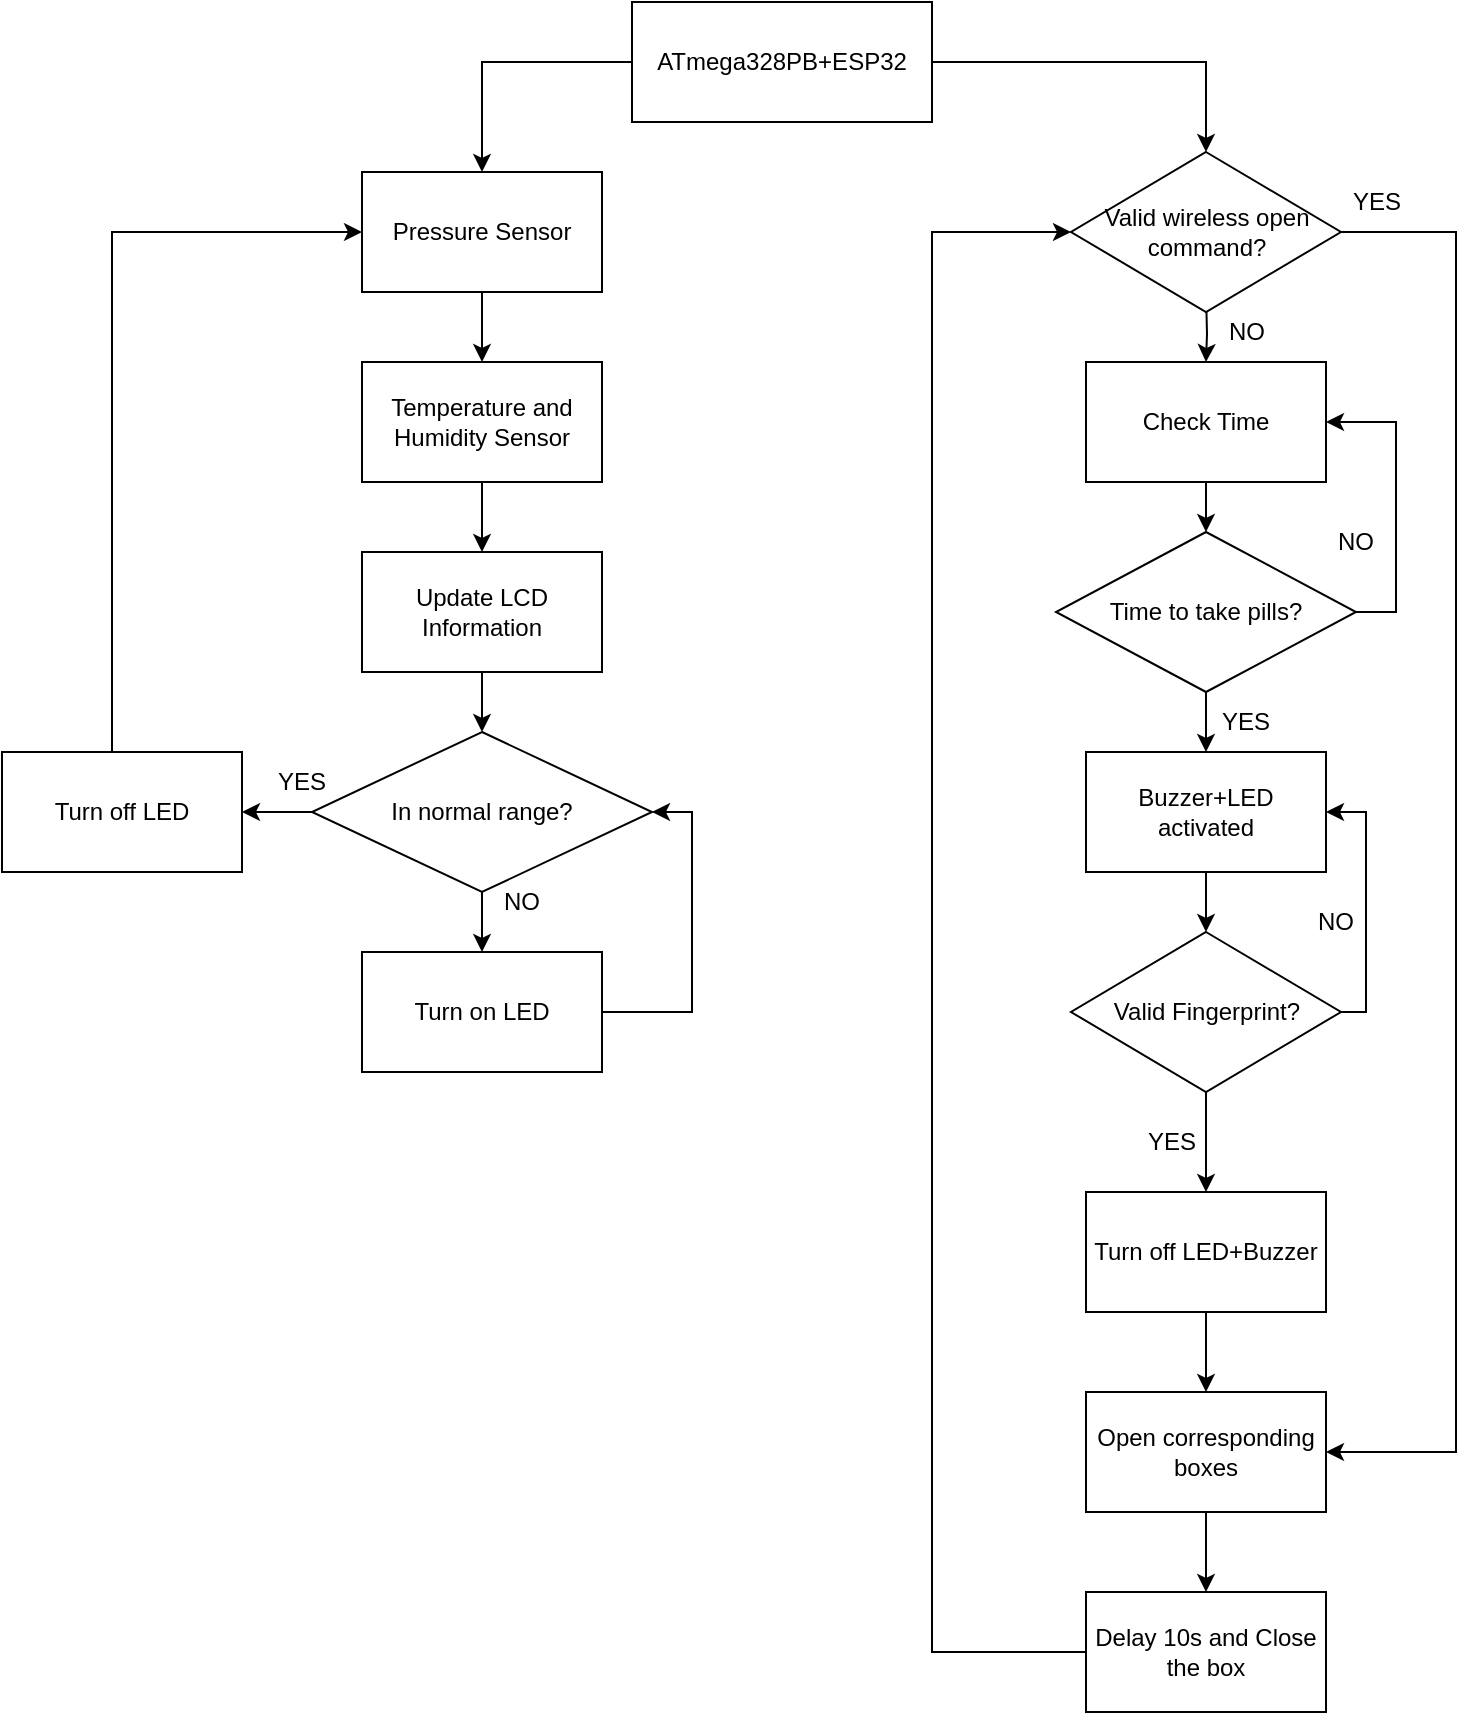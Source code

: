 <mxfile version="24.7.17">
  <diagram name="Page-1" id="3oqCPZfZELD4jqQkCCGS">
    <mxGraphModel dx="954" dy="619" grid="1" gridSize="10" guides="1" tooltips="1" connect="1" arrows="1" fold="1" page="1" pageScale="1" pageWidth="850" pageHeight="1100" math="0" shadow="0">
      <root>
        <mxCell id="0" />
        <mxCell id="1" parent="0" />
        <mxCell id="UfYxjM5iXiR9XIwEiB_p-26" style="edgeStyle=orthogonalEdgeStyle;rounded=0;orthogonalLoop=1;jettySize=auto;html=1;entryX=0.5;entryY=0;entryDx=0;entryDy=0;" parent="1" source="UdnOJE2SkY8sYelkArKK-1" target="UfYxjM5iXiR9XIwEiB_p-24" edge="1">
          <mxGeometry relative="1" as="geometry" />
        </mxCell>
        <mxCell id="UfYxjM5iXiR9XIwEiB_p-34" style="edgeStyle=orthogonalEdgeStyle;rounded=0;orthogonalLoop=1;jettySize=auto;html=1;entryX=0.5;entryY=0;entryDx=0;entryDy=0;" parent="1" source="UdnOJE2SkY8sYelkArKK-1" target="UfYxjM5iXiR9XIwEiB_p-13" edge="1">
          <mxGeometry relative="1" as="geometry" />
        </mxCell>
        <mxCell id="UdnOJE2SkY8sYelkArKK-1" value="ATmega328PB+ESP32" style="rounded=0;whiteSpace=wrap;html=1;" parent="1" vertex="1">
          <mxGeometry x="360" y="200" width="150" height="60" as="geometry" />
        </mxCell>
        <mxCell id="UdnOJE2SkY8sYelkArKK-9" value="NO" style="text;html=1;align=center;verticalAlign=middle;whiteSpace=wrap;rounded=0;" parent="1" vertex="1">
          <mxGeometry x="682" y="645" width="60" height="30" as="geometry" />
        </mxCell>
        <mxCell id="UfYxjM5iXiR9XIwEiB_p-11" value="" style="edgeStyle=orthogonalEdgeStyle;rounded=0;orthogonalLoop=1;jettySize=auto;html=1;" parent="1" source="UdnOJE2SkY8sYelkArKK-13" target="UfYxjM5iXiR9XIwEiB_p-10" edge="1">
          <mxGeometry relative="1" as="geometry" />
        </mxCell>
        <mxCell id="UdnOJE2SkY8sYelkArKK-13" value="Open corresponding boxes" style="rounded=0;whiteSpace=wrap;html=1;" parent="1" vertex="1">
          <mxGeometry x="587" y="895" width="120" height="60" as="geometry" />
        </mxCell>
        <mxCell id="UfYxjM5iXiR9XIwEiB_p-28" value="" style="edgeStyle=orthogonalEdgeStyle;rounded=0;orthogonalLoop=1;jettySize=auto;html=1;" parent="1" source="UdnOJE2SkY8sYelkArKK-24" target="UfYxjM5iXiR9XIwEiB_p-27" edge="1">
          <mxGeometry relative="1" as="geometry" />
        </mxCell>
        <mxCell id="UdnOJE2SkY8sYelkArKK-24" value="Temperature and Humidity Sensor" style="rounded=0;whiteSpace=wrap;html=1;" parent="1" vertex="1">
          <mxGeometry x="225" y="380" width="120" height="60" as="geometry" />
        </mxCell>
        <mxCell id="UfYxjM5iXiR9XIwEiB_p-20" value="" style="edgeStyle=orthogonalEdgeStyle;rounded=0;orthogonalLoop=1;jettySize=auto;html=1;" parent="1" source="UdnOJE2SkY8sYelkArKK-25" target="UfYxjM5iXiR9XIwEiB_p-19" edge="1">
          <mxGeometry relative="1" as="geometry" />
        </mxCell>
        <mxCell id="UfYxjM5iXiR9XIwEiB_p-39" value="" style="edgeStyle=orthogonalEdgeStyle;rounded=0;orthogonalLoop=1;jettySize=auto;html=1;" parent="1" source="UdnOJE2SkY8sYelkArKK-25" target="UfYxjM5iXiR9XIwEiB_p-36" edge="1">
          <mxGeometry relative="1" as="geometry" />
        </mxCell>
        <mxCell id="UdnOJE2SkY8sYelkArKK-25" value="In normal range?" style="rhombus;whiteSpace=wrap;html=1;" parent="1" vertex="1">
          <mxGeometry x="200" y="565" width="170" height="80" as="geometry" />
        </mxCell>
        <mxCell id="UfYxjM5iXiR9XIwEiB_p-9" value="" style="edgeStyle=orthogonalEdgeStyle;rounded=0;orthogonalLoop=1;jettySize=auto;html=1;" parent="1" source="UdnOJE2SkY8sYelkArKK-26" target="UdnOJE2SkY8sYelkArKK-13" edge="1">
          <mxGeometry relative="1" as="geometry" />
        </mxCell>
        <mxCell id="UdnOJE2SkY8sYelkArKK-26" value="Turn off LED+Buzzer" style="rounded=0;whiteSpace=wrap;html=1;" parent="1" vertex="1">
          <mxGeometry x="587" y="795" width="120" height="60" as="geometry" />
        </mxCell>
        <mxCell id="UdnOJE2SkY8sYelkArKK-46" value="NO" style="text;html=1;align=center;verticalAlign=middle;whiteSpace=wrap;rounded=0;" parent="1" vertex="1">
          <mxGeometry x="275" y="635" width="60" height="30" as="geometry" />
        </mxCell>
        <mxCell id="UdnOJE2SkY8sYelkArKK-47" value="YES" style="text;html=1;align=center;verticalAlign=middle;whiteSpace=wrap;rounded=0;" parent="1" vertex="1">
          <mxGeometry x="165" y="575" width="60" height="30" as="geometry" />
        </mxCell>
        <mxCell id="HZ4NUNk0_TFGMdiUWi96-20" value="" style="edgeStyle=orthogonalEdgeStyle;rounded=0;orthogonalLoop=1;jettySize=auto;html=1;" parent="1" target="HZ4NUNk0_TFGMdiUWi96-17" edge="1">
          <mxGeometry relative="1" as="geometry">
            <mxPoint x="647" y="345" as="sourcePoint" />
          </mxGeometry>
        </mxCell>
        <mxCell id="HZ4NUNk0_TFGMdiUWi96-40" value="" style="edgeStyle=orthogonalEdgeStyle;rounded=0;orthogonalLoop=1;jettySize=auto;html=1;" parent="1" source="HZ4NUNk0_TFGMdiUWi96-17" target="HZ4NUNk0_TFGMdiUWi96-39" edge="1">
          <mxGeometry relative="1" as="geometry" />
        </mxCell>
        <mxCell id="HZ4NUNk0_TFGMdiUWi96-17" value="Check Time" style="rounded=0;whiteSpace=wrap;html=1;" parent="1" vertex="1">
          <mxGeometry x="587" y="380" width="120" height="60" as="geometry" />
        </mxCell>
        <mxCell id="HZ4NUNk0_TFGMdiUWi96-36" value="YES" style="text;html=1;align=center;verticalAlign=middle;whiteSpace=wrap;rounded=0;" parent="1" vertex="1">
          <mxGeometry x="600" y="755" width="60" height="30" as="geometry" />
        </mxCell>
        <mxCell id="HZ4NUNk0_TFGMdiUWi96-51" style="edgeStyle=orthogonalEdgeStyle;rounded=0;orthogonalLoop=1;jettySize=auto;html=1;exitX=0.5;exitY=1;exitDx=0;exitDy=0;entryX=0.5;entryY=0;entryDx=0;entryDy=0;" parent="1" source="HZ4NUNk0_TFGMdiUWi96-38" edge="1">
          <mxGeometry relative="1" as="geometry">
            <mxPoint x="647" y="665" as="targetPoint" />
          </mxGeometry>
        </mxCell>
        <mxCell id="HZ4NUNk0_TFGMdiUWi96-38" value="Buzzer+LED activated" style="rounded=0;whiteSpace=wrap;html=1;" parent="1" vertex="1">
          <mxGeometry x="587" y="575" width="120" height="60" as="geometry" />
        </mxCell>
        <mxCell id="HZ4NUNk0_TFGMdiUWi96-41" style="edgeStyle=orthogonalEdgeStyle;rounded=0;orthogonalLoop=1;jettySize=auto;html=1;exitX=1;exitY=0.5;exitDx=0;exitDy=0;entryX=1;entryY=0.5;entryDx=0;entryDy=0;" parent="1" source="HZ4NUNk0_TFGMdiUWi96-39" target="HZ4NUNk0_TFGMdiUWi96-17" edge="1">
          <mxGeometry relative="1" as="geometry" />
        </mxCell>
        <mxCell id="HZ4NUNk0_TFGMdiUWi96-50" style="edgeStyle=orthogonalEdgeStyle;rounded=0;orthogonalLoop=1;jettySize=auto;html=1;exitX=0.5;exitY=1;exitDx=0;exitDy=0;entryX=0.5;entryY=0;entryDx=0;entryDy=0;" parent="1" source="HZ4NUNk0_TFGMdiUWi96-39" target="HZ4NUNk0_TFGMdiUWi96-38" edge="1">
          <mxGeometry relative="1" as="geometry" />
        </mxCell>
        <mxCell id="HZ4NUNk0_TFGMdiUWi96-39" value="Time to take pills?" style="rhombus;whiteSpace=wrap;html=1;" parent="1" vertex="1">
          <mxGeometry x="572" y="465" width="150" height="80" as="geometry" />
        </mxCell>
        <mxCell id="HZ4NUNk0_TFGMdiUWi96-44" value="YES" style="text;html=1;align=center;verticalAlign=middle;whiteSpace=wrap;rounded=0;" parent="1" vertex="1">
          <mxGeometry x="637" y="545" width="60" height="30" as="geometry" />
        </mxCell>
        <mxCell id="HZ4NUNk0_TFGMdiUWi96-45" value="NO" style="text;html=1;align=center;verticalAlign=middle;whiteSpace=wrap;rounded=0;" parent="1" vertex="1">
          <mxGeometry x="692" y="455" width="60" height="30" as="geometry" />
        </mxCell>
        <mxCell id="UfYxjM5iXiR9XIwEiB_p-7" style="edgeStyle=orthogonalEdgeStyle;rounded=0;orthogonalLoop=1;jettySize=auto;html=1;entryX=1;entryY=0.5;entryDx=0;entryDy=0;" parent="1" source="UfYxjM5iXiR9XIwEiB_p-2" target="HZ4NUNk0_TFGMdiUWi96-38" edge="1">
          <mxGeometry relative="1" as="geometry">
            <Array as="points">
              <mxPoint x="727" y="705" />
              <mxPoint x="727" y="605" />
            </Array>
          </mxGeometry>
        </mxCell>
        <mxCell id="UfYxjM5iXiR9XIwEiB_p-8" value="" style="edgeStyle=orthogonalEdgeStyle;rounded=0;orthogonalLoop=1;jettySize=auto;html=1;" parent="1" source="UfYxjM5iXiR9XIwEiB_p-2" target="UdnOJE2SkY8sYelkArKK-26" edge="1">
          <mxGeometry relative="1" as="geometry" />
        </mxCell>
        <mxCell id="UfYxjM5iXiR9XIwEiB_p-2" value="Valid Fingerprint?" style="rhombus;whiteSpace=wrap;html=1;" parent="1" vertex="1">
          <mxGeometry x="579.5" y="665" width="135" height="80" as="geometry" />
        </mxCell>
        <mxCell id="UfYxjM5iXiR9XIwEiB_p-14" style="edgeStyle=orthogonalEdgeStyle;rounded=0;orthogonalLoop=1;jettySize=auto;html=1;entryX=0;entryY=0.5;entryDx=0;entryDy=0;" parent="1" source="UfYxjM5iXiR9XIwEiB_p-10" target="UfYxjM5iXiR9XIwEiB_p-13" edge="1">
          <mxGeometry relative="1" as="geometry">
            <Array as="points">
              <mxPoint x="510" y="1025" />
              <mxPoint x="510" y="315" />
            </Array>
          </mxGeometry>
        </mxCell>
        <mxCell id="UfYxjM5iXiR9XIwEiB_p-10" value="Delay 10s and Close the box" style="rounded=0;whiteSpace=wrap;html=1;" parent="1" vertex="1">
          <mxGeometry x="587" y="995" width="120" height="60" as="geometry" />
        </mxCell>
        <mxCell id="UfYxjM5iXiR9XIwEiB_p-17" style="edgeStyle=orthogonalEdgeStyle;rounded=0;orthogonalLoop=1;jettySize=auto;html=1;entryX=1;entryY=0.5;entryDx=0;entryDy=0;" parent="1" source="UfYxjM5iXiR9XIwEiB_p-13" target="UdnOJE2SkY8sYelkArKK-13" edge="1">
          <mxGeometry relative="1" as="geometry">
            <Array as="points">
              <mxPoint x="772" y="315" />
              <mxPoint x="772" y="925" />
            </Array>
          </mxGeometry>
        </mxCell>
        <mxCell id="UfYxjM5iXiR9XIwEiB_p-13" value="Valid wireless open command?" style="rhombus;whiteSpace=wrap;html=1;" parent="1" vertex="1">
          <mxGeometry x="579.5" y="275" width="135" height="80" as="geometry" />
        </mxCell>
        <mxCell id="UfYxjM5iXiR9XIwEiB_p-16" value="NO" style="text;html=1;align=center;verticalAlign=middle;resizable=0;points=[];autosize=1;strokeColor=none;fillColor=none;" parent="1" vertex="1">
          <mxGeometry x="647" y="350" width="40" height="30" as="geometry" />
        </mxCell>
        <mxCell id="UfYxjM5iXiR9XIwEiB_p-18" value="YES" style="text;html=1;align=center;verticalAlign=middle;resizable=0;points=[];autosize=1;strokeColor=none;fillColor=none;" parent="1" vertex="1">
          <mxGeometry x="707" y="285" width="50" height="30" as="geometry" />
        </mxCell>
        <mxCell id="UfYxjM5iXiR9XIwEiB_p-33" style="edgeStyle=orthogonalEdgeStyle;rounded=0;orthogonalLoop=1;jettySize=auto;html=1;entryX=1;entryY=0.5;entryDx=0;entryDy=0;" parent="1" source="UfYxjM5iXiR9XIwEiB_p-19" target="UdnOJE2SkY8sYelkArKK-25" edge="1">
          <mxGeometry relative="1" as="geometry">
            <Array as="points">
              <mxPoint x="390" y="705" />
              <mxPoint x="390" y="605" />
            </Array>
          </mxGeometry>
        </mxCell>
        <mxCell id="UfYxjM5iXiR9XIwEiB_p-19" value="Turn on LED" style="rounded=0;whiteSpace=wrap;html=1;" parent="1" vertex="1">
          <mxGeometry x="225" y="675" width="120" height="60" as="geometry" />
        </mxCell>
        <mxCell id="UfYxjM5iXiR9XIwEiB_p-25" value="" style="edgeStyle=orthogonalEdgeStyle;rounded=0;orthogonalLoop=1;jettySize=auto;html=1;" parent="1" source="UfYxjM5iXiR9XIwEiB_p-24" target="UdnOJE2SkY8sYelkArKK-24" edge="1">
          <mxGeometry relative="1" as="geometry" />
        </mxCell>
        <mxCell id="UfYxjM5iXiR9XIwEiB_p-24" value="Pressure Sensor" style="rounded=0;whiteSpace=wrap;html=1;" parent="1" vertex="1">
          <mxGeometry x="225" y="285" width="120" height="60" as="geometry" />
        </mxCell>
        <mxCell id="UfYxjM5iXiR9XIwEiB_p-32" value="" style="edgeStyle=orthogonalEdgeStyle;rounded=0;orthogonalLoop=1;jettySize=auto;html=1;" parent="1" source="UfYxjM5iXiR9XIwEiB_p-27" edge="1">
          <mxGeometry relative="1" as="geometry">
            <mxPoint x="285" y="565" as="targetPoint" />
          </mxGeometry>
        </mxCell>
        <mxCell id="UfYxjM5iXiR9XIwEiB_p-27" value="Update LCD Information" style="rounded=0;whiteSpace=wrap;html=1;" parent="1" vertex="1">
          <mxGeometry x="225" y="475" width="120" height="60" as="geometry" />
        </mxCell>
        <mxCell id="UfYxjM5iXiR9XIwEiB_p-38" style="edgeStyle=orthogonalEdgeStyle;rounded=0;orthogonalLoop=1;jettySize=auto;html=1;entryX=0;entryY=0.5;entryDx=0;entryDy=0;" parent="1" target="UfYxjM5iXiR9XIwEiB_p-24" edge="1">
          <mxGeometry relative="1" as="geometry">
            <mxPoint x="120.0" y="575" as="sourcePoint" />
            <Array as="points">
              <mxPoint x="100" y="575" />
              <mxPoint x="100" y="315" />
            </Array>
          </mxGeometry>
        </mxCell>
        <mxCell id="UfYxjM5iXiR9XIwEiB_p-36" value="Turn off LED" style="rounded=0;whiteSpace=wrap;html=1;" parent="1" vertex="1">
          <mxGeometry x="45" y="575" width="120" height="60" as="geometry" />
        </mxCell>
      </root>
    </mxGraphModel>
  </diagram>
</mxfile>

